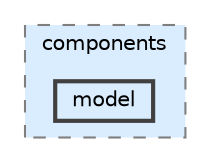 digraph "src/core/ecs/components/model"
{
 // LATEX_PDF_SIZE
  bgcolor="transparent";
  edge [fontname=Helvetica,fontsize=10,labelfontname=Helvetica,labelfontsize=10];
  node [fontname=Helvetica,fontsize=10,shape=box,height=0.2,width=0.4];
  compound=true
  subgraph clusterdir_e3a3d3e994bfaef5a23237c99ee401ad {
    graph [ bgcolor="#daedff", pencolor="grey50", label="components", fontname=Helvetica,fontsize=10 style="filled,dashed", URL="dir_e3a3d3e994bfaef5a23237c99ee401ad.html",tooltip=""]
  dir_4b30cb72bc1992d720676aa3bc504dae [label="model", fillcolor="#daedff", color="grey25", style="filled,bold", URL="dir_4b30cb72bc1992d720676aa3bc504dae.html",tooltip=""];
  }
}
